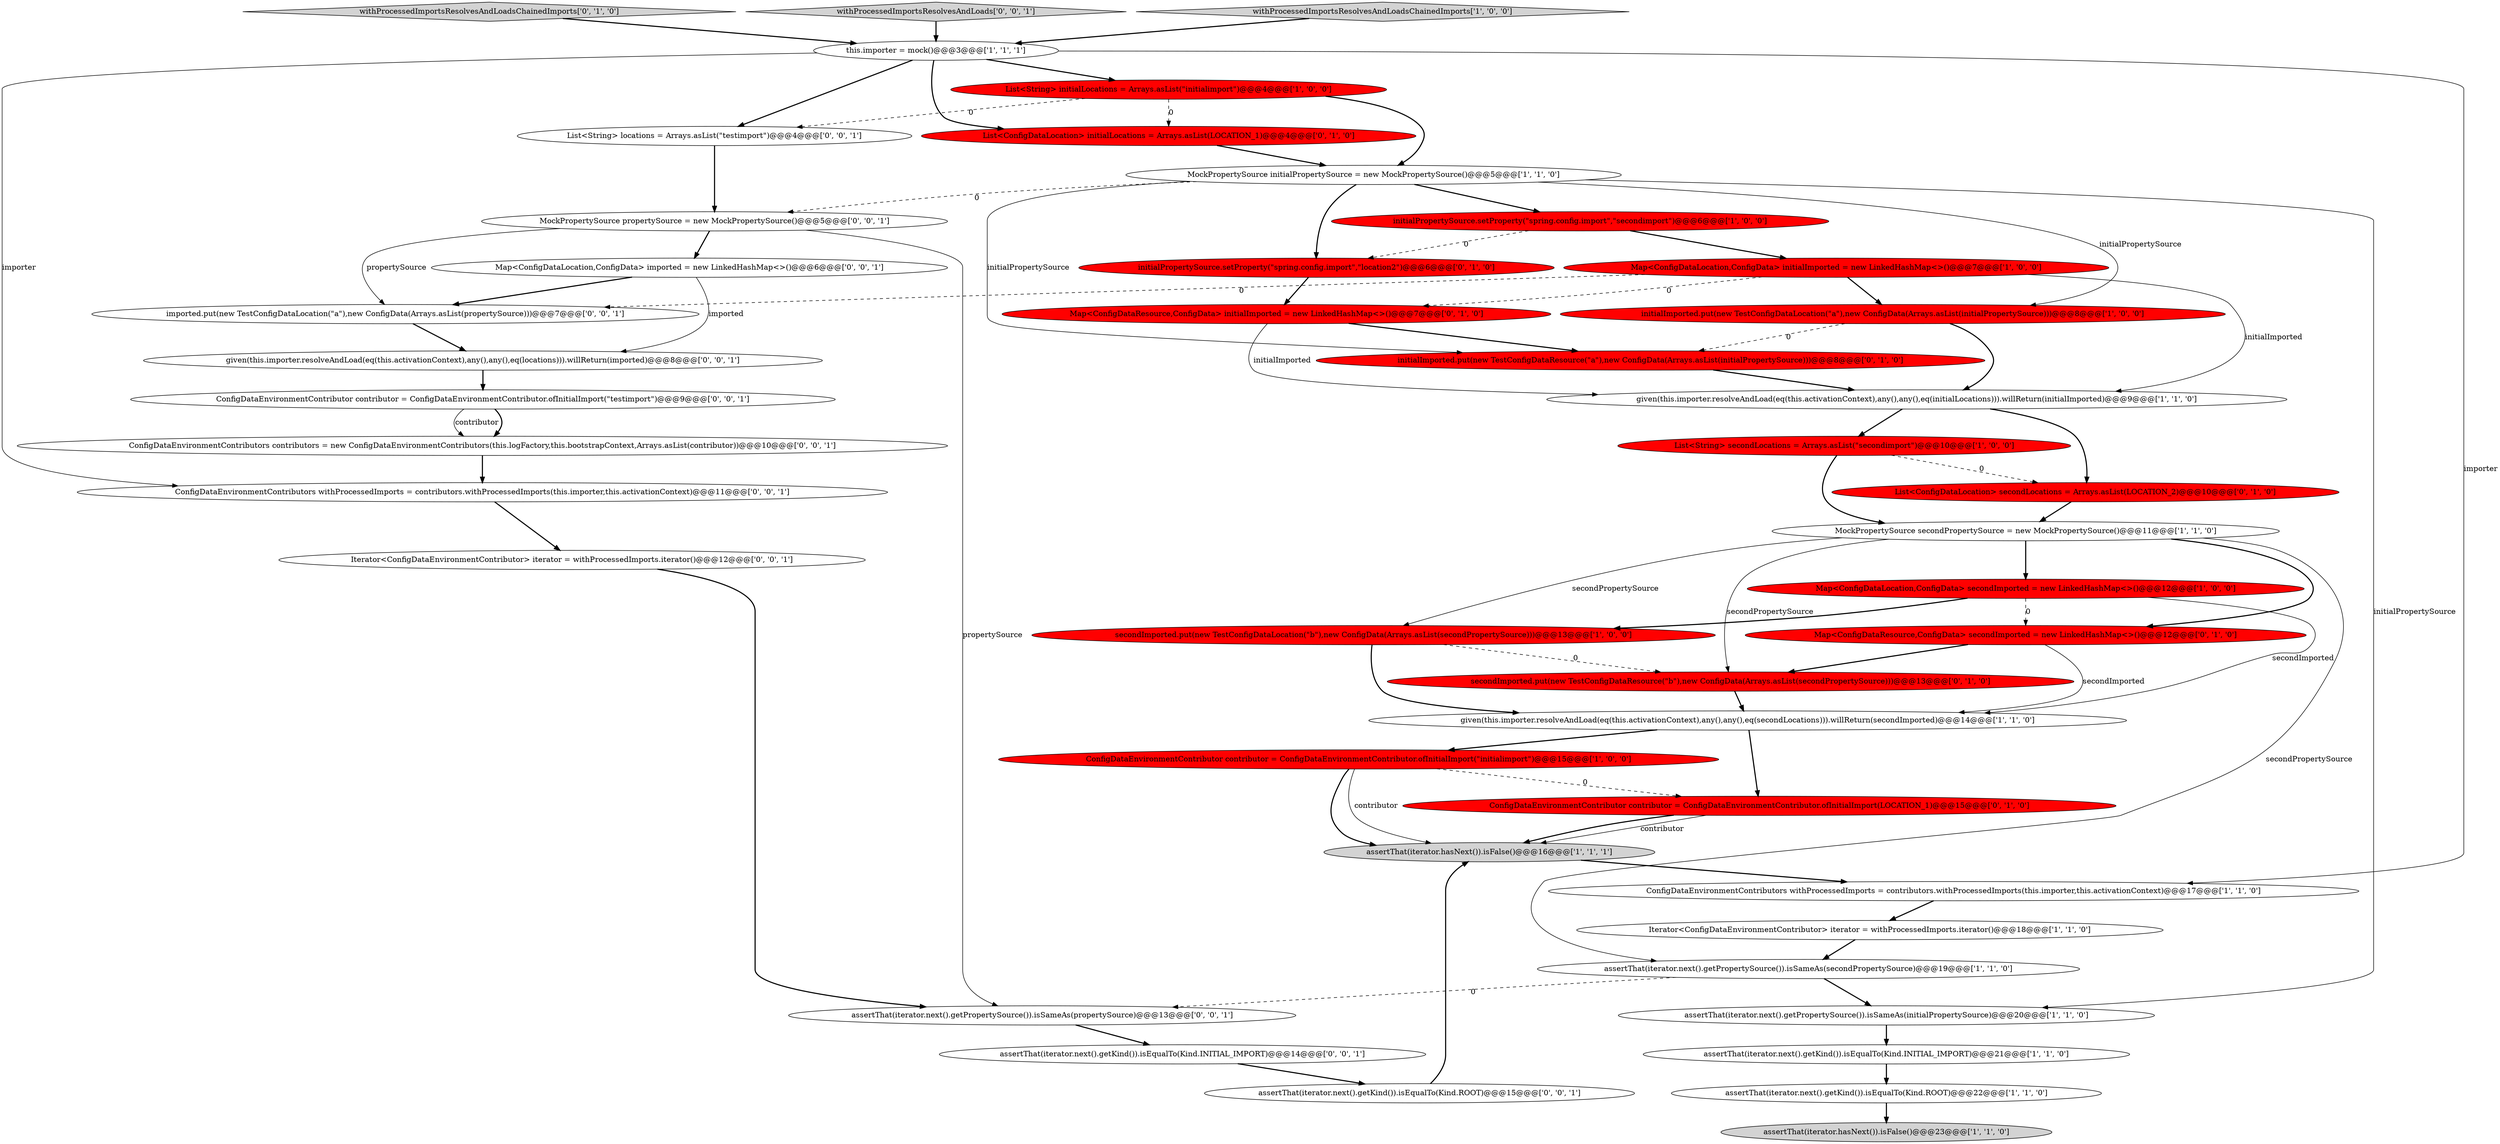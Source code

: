 digraph {
4 [style = filled, label = "assertThat(iterator.hasNext()).isFalse()@@@16@@@['1', '1', '1']", fillcolor = lightgray, shape = ellipse image = "AAA0AAABBB1BBB"];
22 [style = filled, label = "ConfigDataEnvironmentContributor contributor = ConfigDataEnvironmentContributor.ofInitialImport(LOCATION_1)@@@15@@@['0', '1', '0']", fillcolor = red, shape = ellipse image = "AAA1AAABBB2BBB"];
8 [style = filled, label = "secondImported.put(new TestConfigDataLocation(\"b\"),new ConfigData(Arrays.asList(secondPropertySource)))@@@13@@@['1', '0', '0']", fillcolor = red, shape = ellipse image = "AAA1AAABBB1BBB"];
32 [style = filled, label = "given(this.importer.resolveAndLoad(eq(this.activationContext),any(),any(),eq(locations))).willReturn(imported)@@@8@@@['0', '0', '1']", fillcolor = white, shape = ellipse image = "AAA0AAABBB3BBB"];
25 [style = filled, label = "List<ConfigDataLocation> secondLocations = Arrays.asList(LOCATION_2)@@@10@@@['0', '1', '0']", fillcolor = red, shape = ellipse image = "AAA1AAABBB2BBB"];
33 [style = filled, label = "List<String> locations = Arrays.asList(\"testimport\")@@@4@@@['0', '0', '1']", fillcolor = white, shape = ellipse image = "AAA0AAABBB3BBB"];
31 [style = filled, label = "ConfigDataEnvironmentContributors withProcessedImports = contributors.withProcessedImports(this.importer,this.activationContext)@@@11@@@['0', '0', '1']", fillcolor = white, shape = ellipse image = "AAA0AAABBB3BBB"];
7 [style = filled, label = "Iterator<ConfigDataEnvironmentContributor> iterator = withProcessedImports.iterator()@@@18@@@['1', '1', '0']", fillcolor = white, shape = ellipse image = "AAA0AAABBB1BBB"];
30 [style = filled, label = "withProcessedImportsResolvesAndLoadsChainedImports['0', '1', '0']", fillcolor = lightgray, shape = diamond image = "AAA0AAABBB2BBB"];
29 [style = filled, label = "initialPropertySource.setProperty(\"spring.config.import\",\"location2\")@@@6@@@['0', '1', '0']", fillcolor = red, shape = ellipse image = "AAA1AAABBB2BBB"];
36 [style = filled, label = "assertThat(iterator.next().getKind()).isEqualTo(Kind.INITIAL_IMPORT)@@@14@@@['0', '0', '1']", fillcolor = white, shape = ellipse image = "AAA0AAABBB3BBB"];
42 [style = filled, label = "ConfigDataEnvironmentContributors contributors = new ConfigDataEnvironmentContributors(this.logFactory,this.bootstrapContext,Arrays.asList(contributor))@@@10@@@['0', '0', '1']", fillcolor = white, shape = ellipse image = "AAA0AAABBB3BBB"];
5 [style = filled, label = "List<String> initialLocations = Arrays.asList(\"initialimport\")@@@4@@@['1', '0', '0']", fillcolor = red, shape = ellipse image = "AAA1AAABBB1BBB"];
9 [style = filled, label = "this.importer = mock()@@@3@@@['1', '1', '1']", fillcolor = white, shape = ellipse image = "AAA0AAABBB1BBB"];
35 [style = filled, label = "assertThat(iterator.next().getPropertySource()).isSameAs(propertySource)@@@13@@@['0', '0', '1']", fillcolor = white, shape = ellipse image = "AAA0AAABBB3BBB"];
1 [style = filled, label = "ConfigDataEnvironmentContributors withProcessedImports = contributors.withProcessedImports(this.importer,this.activationContext)@@@17@@@['1', '1', '0']", fillcolor = white, shape = ellipse image = "AAA0AAABBB1BBB"];
6 [style = filled, label = "Map<ConfigDataLocation,ConfigData> secondImported = new LinkedHashMap<>()@@@12@@@['1', '0', '0']", fillcolor = red, shape = ellipse image = "AAA1AAABBB1BBB"];
16 [style = filled, label = "initialImported.put(new TestConfigDataLocation(\"a\"),new ConfigData(Arrays.asList(initialPropertySource)))@@@8@@@['1', '0', '0']", fillcolor = red, shape = ellipse image = "AAA1AAABBB1BBB"];
28 [style = filled, label = "Map<ConfigDataResource,ConfigData> secondImported = new LinkedHashMap<>()@@@12@@@['0', '1', '0']", fillcolor = red, shape = ellipse image = "AAA1AAABBB2BBB"];
15 [style = filled, label = "MockPropertySource initialPropertySource = new MockPropertySource()@@@5@@@['1', '1', '0']", fillcolor = white, shape = ellipse image = "AAA0AAABBB1BBB"];
37 [style = filled, label = "assertThat(iterator.next().getKind()).isEqualTo(Kind.ROOT)@@@15@@@['0', '0', '1']", fillcolor = white, shape = ellipse image = "AAA0AAABBB3BBB"];
18 [style = filled, label = "Map<ConfigDataLocation,ConfigData> initialImported = new LinkedHashMap<>()@@@7@@@['1', '0', '0']", fillcolor = red, shape = ellipse image = "AAA1AAABBB1BBB"];
20 [style = filled, label = "assertThat(iterator.hasNext()).isFalse()@@@23@@@['1', '1', '0']", fillcolor = lightgray, shape = ellipse image = "AAA0AAABBB1BBB"];
13 [style = filled, label = "assertThat(iterator.next().getKind()).isEqualTo(Kind.INITIAL_IMPORT)@@@21@@@['1', '1', '0']", fillcolor = white, shape = ellipse image = "AAA0AAABBB1BBB"];
38 [style = filled, label = "imported.put(new TestConfigDataLocation(\"a\"),new ConfigData(Arrays.asList(propertySource)))@@@7@@@['0', '0', '1']", fillcolor = white, shape = ellipse image = "AAA0AAABBB3BBB"];
14 [style = filled, label = "MockPropertySource secondPropertySource = new MockPropertySource()@@@11@@@['1', '1', '0']", fillcolor = white, shape = ellipse image = "AAA0AAABBB1BBB"];
26 [style = filled, label = "List<ConfigDataLocation> initialLocations = Arrays.asList(LOCATION_1)@@@4@@@['0', '1', '0']", fillcolor = red, shape = ellipse image = "AAA1AAABBB2BBB"];
34 [style = filled, label = "ConfigDataEnvironmentContributor contributor = ConfigDataEnvironmentContributor.ofInitialImport(\"testimport\")@@@9@@@['0', '0', '1']", fillcolor = white, shape = ellipse image = "AAA0AAABBB3BBB"];
17 [style = filled, label = "assertThat(iterator.next().getKind()).isEqualTo(Kind.ROOT)@@@22@@@['1', '1', '0']", fillcolor = white, shape = ellipse image = "AAA0AAABBB1BBB"];
41 [style = filled, label = "withProcessedImportsResolvesAndLoads['0', '0', '1']", fillcolor = lightgray, shape = diamond image = "AAA0AAABBB3BBB"];
11 [style = filled, label = "ConfigDataEnvironmentContributor contributor = ConfigDataEnvironmentContributor.ofInitialImport(\"initialimport\")@@@15@@@['1', '0', '0']", fillcolor = red, shape = ellipse image = "AAA1AAABBB1BBB"];
21 [style = filled, label = "withProcessedImportsResolvesAndLoadsChainedImports['1', '0', '0']", fillcolor = lightgray, shape = diamond image = "AAA0AAABBB1BBB"];
27 [style = filled, label = "Map<ConfigDataResource,ConfigData> initialImported = new LinkedHashMap<>()@@@7@@@['0', '1', '0']", fillcolor = red, shape = ellipse image = "AAA1AAABBB2BBB"];
40 [style = filled, label = "MockPropertySource propertySource = new MockPropertySource()@@@5@@@['0', '0', '1']", fillcolor = white, shape = ellipse image = "AAA0AAABBB3BBB"];
3 [style = filled, label = "List<String> secondLocations = Arrays.asList(\"secondimport\")@@@10@@@['1', '0', '0']", fillcolor = red, shape = ellipse image = "AAA1AAABBB1BBB"];
19 [style = filled, label = "assertThat(iterator.next().getPropertySource()).isSameAs(initialPropertySource)@@@20@@@['1', '1', '0']", fillcolor = white, shape = ellipse image = "AAA0AAABBB1BBB"];
10 [style = filled, label = "given(this.importer.resolveAndLoad(eq(this.activationContext),any(),any(),eq(secondLocations))).willReturn(secondImported)@@@14@@@['1', '1', '0']", fillcolor = white, shape = ellipse image = "AAA0AAABBB1BBB"];
0 [style = filled, label = "given(this.importer.resolveAndLoad(eq(this.activationContext),any(),any(),eq(initialLocations))).willReturn(initialImported)@@@9@@@['1', '1', '0']", fillcolor = white, shape = ellipse image = "AAA0AAABBB1BBB"];
23 [style = filled, label = "initialImported.put(new TestConfigDataResource(\"a\"),new ConfigData(Arrays.asList(initialPropertySource)))@@@8@@@['0', '1', '0']", fillcolor = red, shape = ellipse image = "AAA1AAABBB2BBB"];
24 [style = filled, label = "secondImported.put(new TestConfigDataResource(\"b\"),new ConfigData(Arrays.asList(secondPropertySource)))@@@13@@@['0', '1', '0']", fillcolor = red, shape = ellipse image = "AAA1AAABBB2BBB"];
12 [style = filled, label = "assertThat(iterator.next().getPropertySource()).isSameAs(secondPropertySource)@@@19@@@['1', '1', '0']", fillcolor = white, shape = ellipse image = "AAA0AAABBB1BBB"];
2 [style = filled, label = "initialPropertySource.setProperty(\"spring.config.import\",\"secondimport\")@@@6@@@['1', '0', '0']", fillcolor = red, shape = ellipse image = "AAA1AAABBB1BBB"];
39 [style = filled, label = "Map<ConfigDataLocation,ConfigData> imported = new LinkedHashMap<>()@@@6@@@['0', '0', '1']", fillcolor = white, shape = ellipse image = "AAA0AAABBB3BBB"];
43 [style = filled, label = "Iterator<ConfigDataEnvironmentContributor> iterator = withProcessedImports.iterator()@@@12@@@['0', '0', '1']", fillcolor = white, shape = ellipse image = "AAA0AAABBB3BBB"];
24->10 [style = bold, label=""];
0->3 [style = bold, label=""];
10->22 [style = bold, label=""];
8->10 [style = bold, label=""];
15->2 [style = bold, label=""];
16->0 [style = bold, label=""];
3->25 [style = dashed, label="0"];
12->35 [style = dashed, label="0"];
14->8 [style = solid, label="secondPropertySource"];
7->12 [style = bold, label=""];
9->33 [style = bold, label=""];
22->4 [style = solid, label="contributor"];
39->32 [style = solid, label="imported"];
5->26 [style = dashed, label="0"];
18->27 [style = dashed, label="0"];
11->4 [style = bold, label=""];
3->14 [style = bold, label=""];
9->1 [style = solid, label="importer"];
11->22 [style = dashed, label="0"];
5->15 [style = bold, label=""];
2->18 [style = bold, label=""];
41->9 [style = bold, label=""];
14->28 [style = bold, label=""];
30->9 [style = bold, label=""];
42->31 [style = bold, label=""];
34->42 [style = bold, label=""];
25->14 [style = bold, label=""];
32->34 [style = bold, label=""];
15->19 [style = solid, label="initialPropertySource"];
16->23 [style = dashed, label="0"];
8->24 [style = dashed, label="0"];
15->40 [style = dashed, label="0"];
18->38 [style = dashed, label="0"];
23->0 [style = bold, label=""];
1->7 [style = bold, label=""];
37->4 [style = bold, label=""];
9->31 [style = solid, label="importer"];
15->23 [style = solid, label="initialPropertySource"];
38->32 [style = bold, label=""];
22->4 [style = bold, label=""];
9->26 [style = bold, label=""];
6->10 [style = solid, label="secondImported"];
29->27 [style = bold, label=""];
13->17 [style = bold, label=""];
6->28 [style = dashed, label="0"];
21->9 [style = bold, label=""];
33->40 [style = bold, label=""];
40->39 [style = bold, label=""];
19->13 [style = bold, label=""];
43->35 [style = bold, label=""];
0->25 [style = bold, label=""];
28->10 [style = solid, label="secondImported"];
2->29 [style = dashed, label="0"];
14->12 [style = solid, label="secondPropertySource"];
6->8 [style = bold, label=""];
26->15 [style = bold, label=""];
15->16 [style = solid, label="initialPropertySource"];
40->35 [style = solid, label="propertySource"];
5->33 [style = dashed, label="0"];
39->38 [style = bold, label=""];
9->5 [style = bold, label=""];
28->24 [style = bold, label=""];
31->43 [style = bold, label=""];
11->4 [style = solid, label="contributor"];
34->42 [style = solid, label="contributor"];
27->23 [style = bold, label=""];
4->1 [style = bold, label=""];
36->37 [style = bold, label=""];
18->0 [style = solid, label="initialImported"];
14->24 [style = solid, label="secondPropertySource"];
35->36 [style = bold, label=""];
40->38 [style = solid, label="propertySource"];
12->19 [style = bold, label=""];
27->0 [style = solid, label="initialImported"];
14->6 [style = bold, label=""];
15->29 [style = bold, label=""];
17->20 [style = bold, label=""];
10->11 [style = bold, label=""];
18->16 [style = bold, label=""];
}
